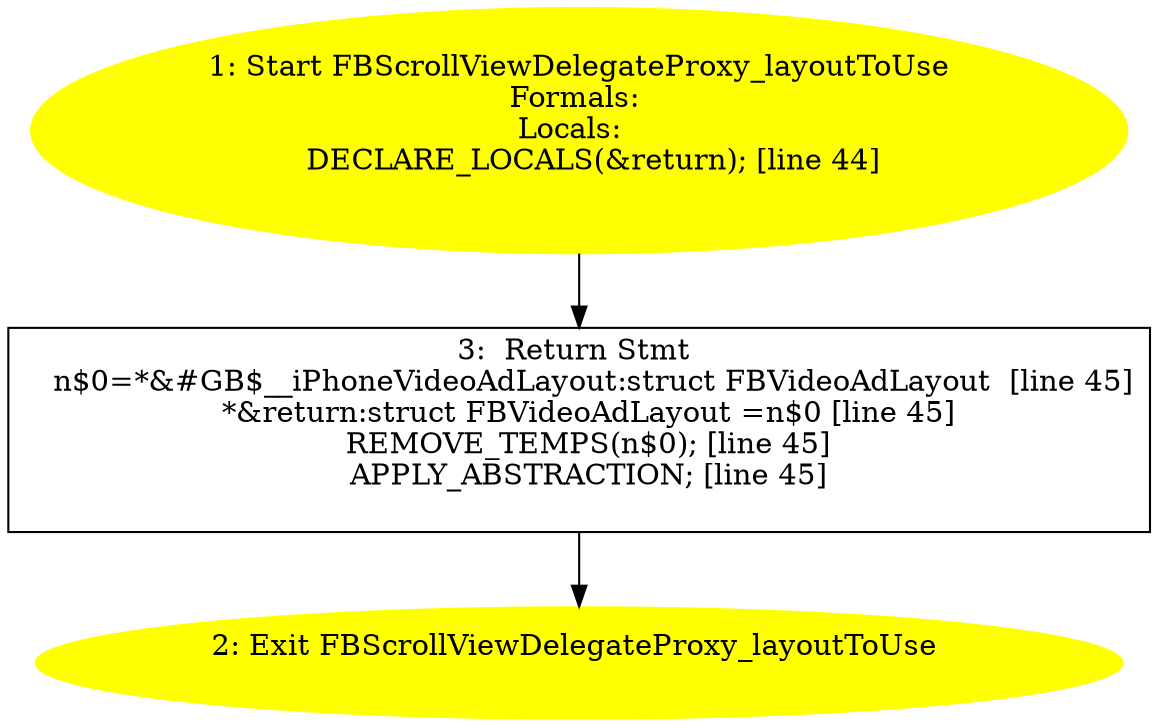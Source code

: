 /* @generated */
digraph iCFG {
3 [label="3:  Return Stmt \n   n$0=*&#GB$__iPhoneVideoAdLayout:struct FBVideoAdLayout  [line 45]\n  *&return:struct FBVideoAdLayout =n$0 [line 45]\n  REMOVE_TEMPS(n$0); [line 45]\n  APPLY_ABSTRACTION; [line 45]\n " shape="box"]
	

	 3 -> 2 ;
2 [label="2: Exit FBScrollViewDelegateProxy_layoutToUse \n  " color=yellow style=filled]
	

1 [label="1: Start FBScrollViewDelegateProxy_layoutToUse\nFormals: \nLocals:  \n   DECLARE_LOCALS(&return); [line 44]\n " color=yellow style=filled]
	

	 1 -> 3 ;
}
